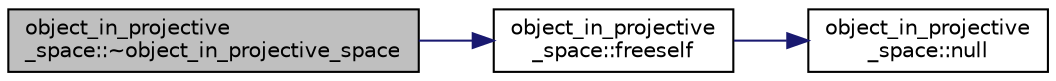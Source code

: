 digraph "object_in_projective_space::~object_in_projective_space"
{
  edge [fontname="Helvetica",fontsize="10",labelfontname="Helvetica",labelfontsize="10"];
  node [fontname="Helvetica",fontsize="10",shape=record];
  rankdir="LR";
  Node3 [label="object_in_projective\l_space::~object_in_projective_space",height=0.2,width=0.4,color="black", fillcolor="grey75", style="filled", fontcolor="black"];
  Node3 -> Node4 [color="midnightblue",fontsize="10",style="solid",fontname="Helvetica"];
  Node4 [label="object_in_projective\l_space::freeself",height=0.2,width=0.4,color="black", fillcolor="white", style="filled",URL="$d7/d08/classobject__in__projective__space.html#a371bc4c5e7744127cc8b75fad5903ac1"];
  Node4 -> Node5 [color="midnightblue",fontsize="10",style="solid",fontname="Helvetica"];
  Node5 [label="object_in_projective\l_space::null",height=0.2,width=0.4,color="black", fillcolor="white", style="filled",URL="$d7/d08/classobject__in__projective__space.html#a07908386e9bb21615dc8415379b2f4e2"];
}
